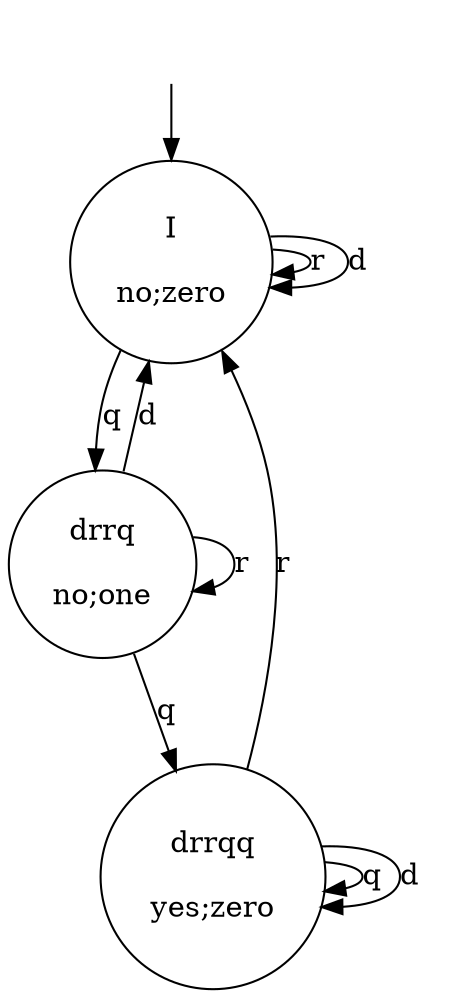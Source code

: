 digraph finite_state_machine{
randir = LR
node[shape = circle];
a[style = "invis"];
a->"I\n\nno;zero";
"drrqq\n\nyes;zero"->"drrqq\n\nyes;zero"	[label=q];
"drrqq\n\nyes;zero"->"I\n\nno;zero"	[label=r];
"drrqq\n\nyes;zero"->"drrqq\n\nyes;zero"	[label=d];
"drrq\n\nno;one"->"drrqq\n\nyes;zero"	[label=q];
"drrq\n\nno;one"->"drrq\n\nno;one"	[label=r];
"drrq\n\nno;one"->"I\n\nno;zero"	[label=d];
"I\n\nno;zero"->"drrq\n\nno;one"	[label=q];
"I\n\nno;zero"->"I\n\nno;zero"	[label=r];
"I\n\nno;zero"->"I\n\nno;zero"	[label=d];
}
